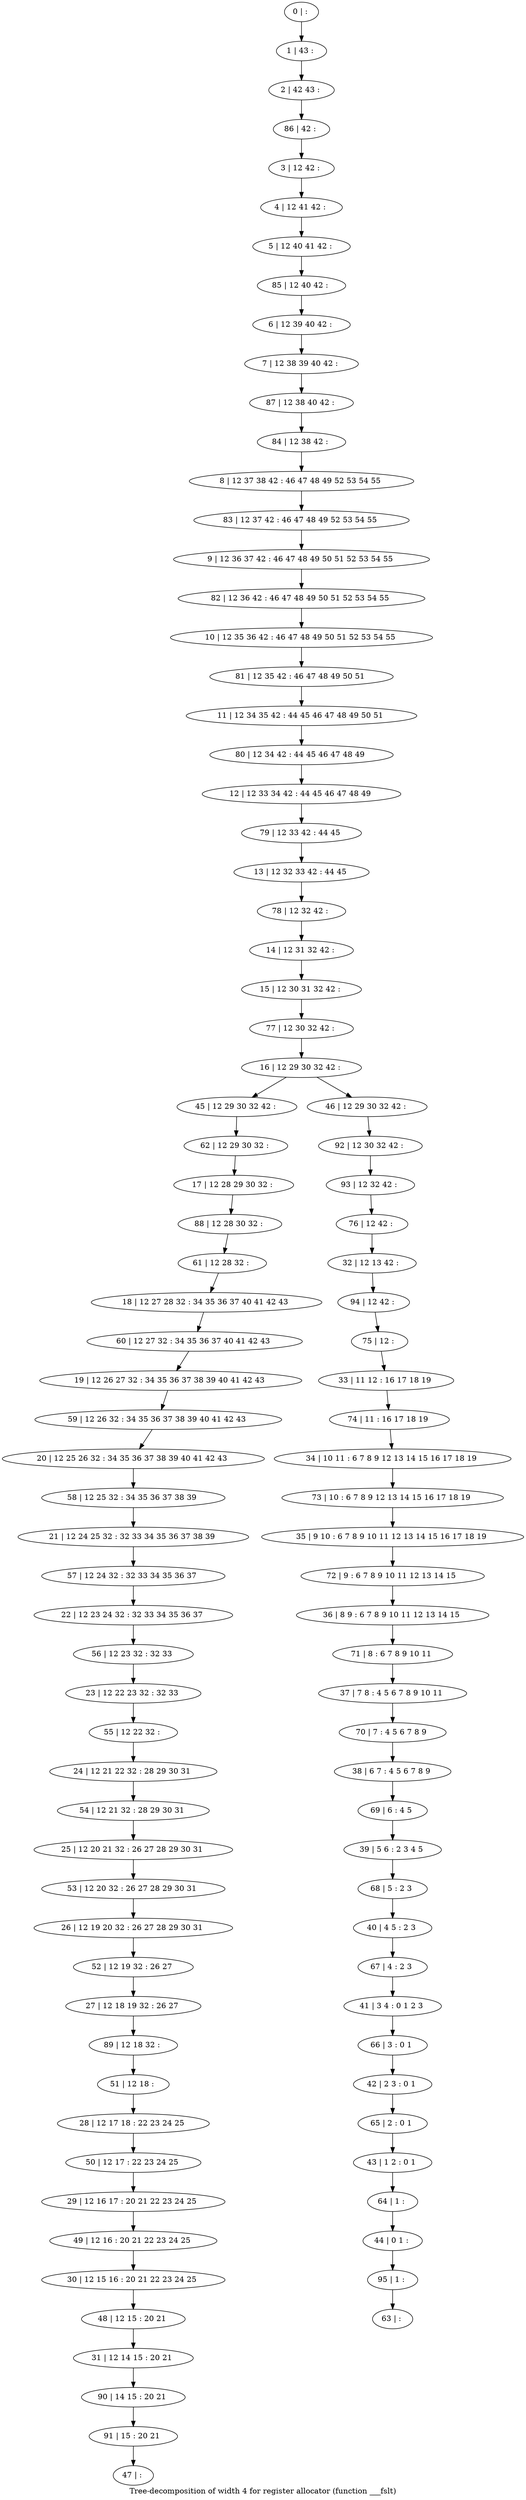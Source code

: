 digraph G {
graph [label="Tree-decomposition of width 4 for register allocator (function ___fslt)"]
0[label="0 | : "];
1[label="1 | 43 : "];
2[label="2 | 42 43 : "];
3[label="3 | 12 42 : "];
4[label="4 | 12 41 42 : "];
5[label="5 | 12 40 41 42 : "];
6[label="6 | 12 39 40 42 : "];
7[label="7 | 12 38 39 40 42 : "];
8[label="8 | 12 37 38 42 : 46 47 48 49 52 53 54 55 "];
9[label="9 | 12 36 37 42 : 46 47 48 49 50 51 52 53 54 55 "];
10[label="10 | 12 35 36 42 : 46 47 48 49 50 51 52 53 54 55 "];
11[label="11 | 12 34 35 42 : 44 45 46 47 48 49 50 51 "];
12[label="12 | 12 33 34 42 : 44 45 46 47 48 49 "];
13[label="13 | 12 32 33 42 : 44 45 "];
14[label="14 | 12 31 32 42 : "];
15[label="15 | 12 30 31 32 42 : "];
16[label="16 | 12 29 30 32 42 : "];
17[label="17 | 12 28 29 30 32 : "];
18[label="18 | 12 27 28 32 : 34 35 36 37 40 41 42 43 "];
19[label="19 | 12 26 27 32 : 34 35 36 37 38 39 40 41 42 43 "];
20[label="20 | 12 25 26 32 : 34 35 36 37 38 39 40 41 42 43 "];
21[label="21 | 12 24 25 32 : 32 33 34 35 36 37 38 39 "];
22[label="22 | 12 23 24 32 : 32 33 34 35 36 37 "];
23[label="23 | 12 22 23 32 : 32 33 "];
24[label="24 | 12 21 22 32 : 28 29 30 31 "];
25[label="25 | 12 20 21 32 : 26 27 28 29 30 31 "];
26[label="26 | 12 19 20 32 : 26 27 28 29 30 31 "];
27[label="27 | 12 18 19 32 : 26 27 "];
28[label="28 | 12 17 18 : 22 23 24 25 "];
29[label="29 | 12 16 17 : 20 21 22 23 24 25 "];
30[label="30 | 12 15 16 : 20 21 22 23 24 25 "];
31[label="31 | 12 14 15 : 20 21 "];
32[label="32 | 12 13 42 : "];
33[label="33 | 11 12 : 16 17 18 19 "];
34[label="34 | 10 11 : 6 7 8 9 12 13 14 15 16 17 18 19 "];
35[label="35 | 9 10 : 6 7 8 9 10 11 12 13 14 15 16 17 18 19 "];
36[label="36 | 8 9 : 6 7 8 9 10 11 12 13 14 15 "];
37[label="37 | 7 8 : 4 5 6 7 8 9 10 11 "];
38[label="38 | 6 7 : 4 5 6 7 8 9 "];
39[label="39 | 5 6 : 2 3 4 5 "];
40[label="40 | 4 5 : 2 3 "];
41[label="41 | 3 4 : 0 1 2 3 "];
42[label="42 | 2 3 : 0 1 "];
43[label="43 | 1 2 : 0 1 "];
44[label="44 | 0 1 : "];
45[label="45 | 12 29 30 32 42 : "];
46[label="46 | 12 29 30 32 42 : "];
47[label="47 | : "];
48[label="48 | 12 15 : 20 21 "];
49[label="49 | 12 16 : 20 21 22 23 24 25 "];
50[label="50 | 12 17 : 22 23 24 25 "];
51[label="51 | 12 18 : "];
52[label="52 | 12 19 32 : 26 27 "];
53[label="53 | 12 20 32 : 26 27 28 29 30 31 "];
54[label="54 | 12 21 32 : 28 29 30 31 "];
55[label="55 | 12 22 32 : "];
56[label="56 | 12 23 32 : 32 33 "];
57[label="57 | 12 24 32 : 32 33 34 35 36 37 "];
58[label="58 | 12 25 32 : 34 35 36 37 38 39 "];
59[label="59 | 12 26 32 : 34 35 36 37 38 39 40 41 42 43 "];
60[label="60 | 12 27 32 : 34 35 36 37 40 41 42 43 "];
61[label="61 | 12 28 32 : "];
62[label="62 | 12 29 30 32 : "];
63[label="63 | : "];
64[label="64 | 1 : "];
65[label="65 | 2 : 0 1 "];
66[label="66 | 3 : 0 1 "];
67[label="67 | 4 : 2 3 "];
68[label="68 | 5 : 2 3 "];
69[label="69 | 6 : 4 5 "];
70[label="70 | 7 : 4 5 6 7 8 9 "];
71[label="71 | 8 : 6 7 8 9 10 11 "];
72[label="72 | 9 : 6 7 8 9 10 11 12 13 14 15 "];
73[label="73 | 10 : 6 7 8 9 12 13 14 15 16 17 18 19 "];
74[label="74 | 11 : 16 17 18 19 "];
75[label="75 | 12 : "];
76[label="76 | 12 42 : "];
77[label="77 | 12 30 32 42 : "];
78[label="78 | 12 32 42 : "];
79[label="79 | 12 33 42 : 44 45 "];
80[label="80 | 12 34 42 : 44 45 46 47 48 49 "];
81[label="81 | 12 35 42 : 46 47 48 49 50 51 "];
82[label="82 | 12 36 42 : 46 47 48 49 50 51 52 53 54 55 "];
83[label="83 | 12 37 42 : 46 47 48 49 52 53 54 55 "];
84[label="84 | 12 38 42 : "];
85[label="85 | 12 40 42 : "];
86[label="86 | 42 : "];
87[label="87 | 12 38 40 42 : "];
88[label="88 | 12 28 30 32 : "];
89[label="89 | 12 18 32 : "];
90[label="90 | 14 15 : 20 21 "];
91[label="91 | 15 : 20 21 "];
92[label="92 | 12 30 32 42 : "];
93[label="93 | 12 32 42 : "];
94[label="94 | 12 42 : "];
95[label="95 | 1 : "];
0->1 ;
1->2 ;
3->4 ;
4->5 ;
6->7 ;
14->15 ;
16->45 ;
16->46 ;
48->31 ;
30->48 ;
49->30 ;
29->49 ;
50->29 ;
28->50 ;
51->28 ;
52->27 ;
26->52 ;
53->26 ;
25->53 ;
54->25 ;
24->54 ;
55->24 ;
23->55 ;
56->23 ;
22->56 ;
57->22 ;
21->57 ;
58->21 ;
20->58 ;
59->20 ;
19->59 ;
60->19 ;
18->60 ;
61->18 ;
62->17 ;
45->62 ;
64->44 ;
43->64 ;
65->43 ;
42->65 ;
66->42 ;
41->66 ;
67->41 ;
40->67 ;
68->40 ;
39->68 ;
69->39 ;
38->69 ;
70->38 ;
37->70 ;
71->37 ;
36->71 ;
72->36 ;
35->72 ;
73->35 ;
34->73 ;
74->34 ;
33->74 ;
75->33 ;
76->32 ;
77->16 ;
15->77 ;
78->14 ;
13->78 ;
79->13 ;
12->79 ;
80->12 ;
11->80 ;
81->11 ;
10->81 ;
82->10 ;
9->82 ;
83->9 ;
8->83 ;
84->8 ;
85->6 ;
5->85 ;
86->3 ;
2->86 ;
87->84 ;
7->87 ;
88->61 ;
17->88 ;
89->51 ;
27->89 ;
31->90 ;
91->47 ;
90->91 ;
46->92 ;
93->76 ;
92->93 ;
94->75 ;
32->94 ;
95->63 ;
44->95 ;
}

